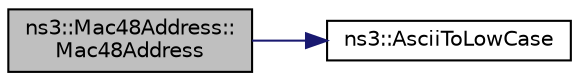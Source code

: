 digraph "ns3::Mac48Address::Mac48Address"
{
  edge [fontname="Helvetica",fontsize="10",labelfontname="Helvetica",labelfontsize="10"];
  node [fontname="Helvetica",fontsize="10",shape=record];
  rankdir="LR";
  Node1 [label="ns3::Mac48Address::\lMac48Address",height=0.2,width=0.4,color="black", fillcolor="grey75", style="filled", fontcolor="black"];
  Node1 -> Node2 [color="midnightblue",fontsize="10",style="solid"];
  Node2 [label="ns3::AsciiToLowCase",height=0.2,width=0.4,color="black", fillcolor="white", style="filled",URL="$d7/d2e/namespacens3.html#ae7934c60f6570d35f78e1b99577351a0"];
}
